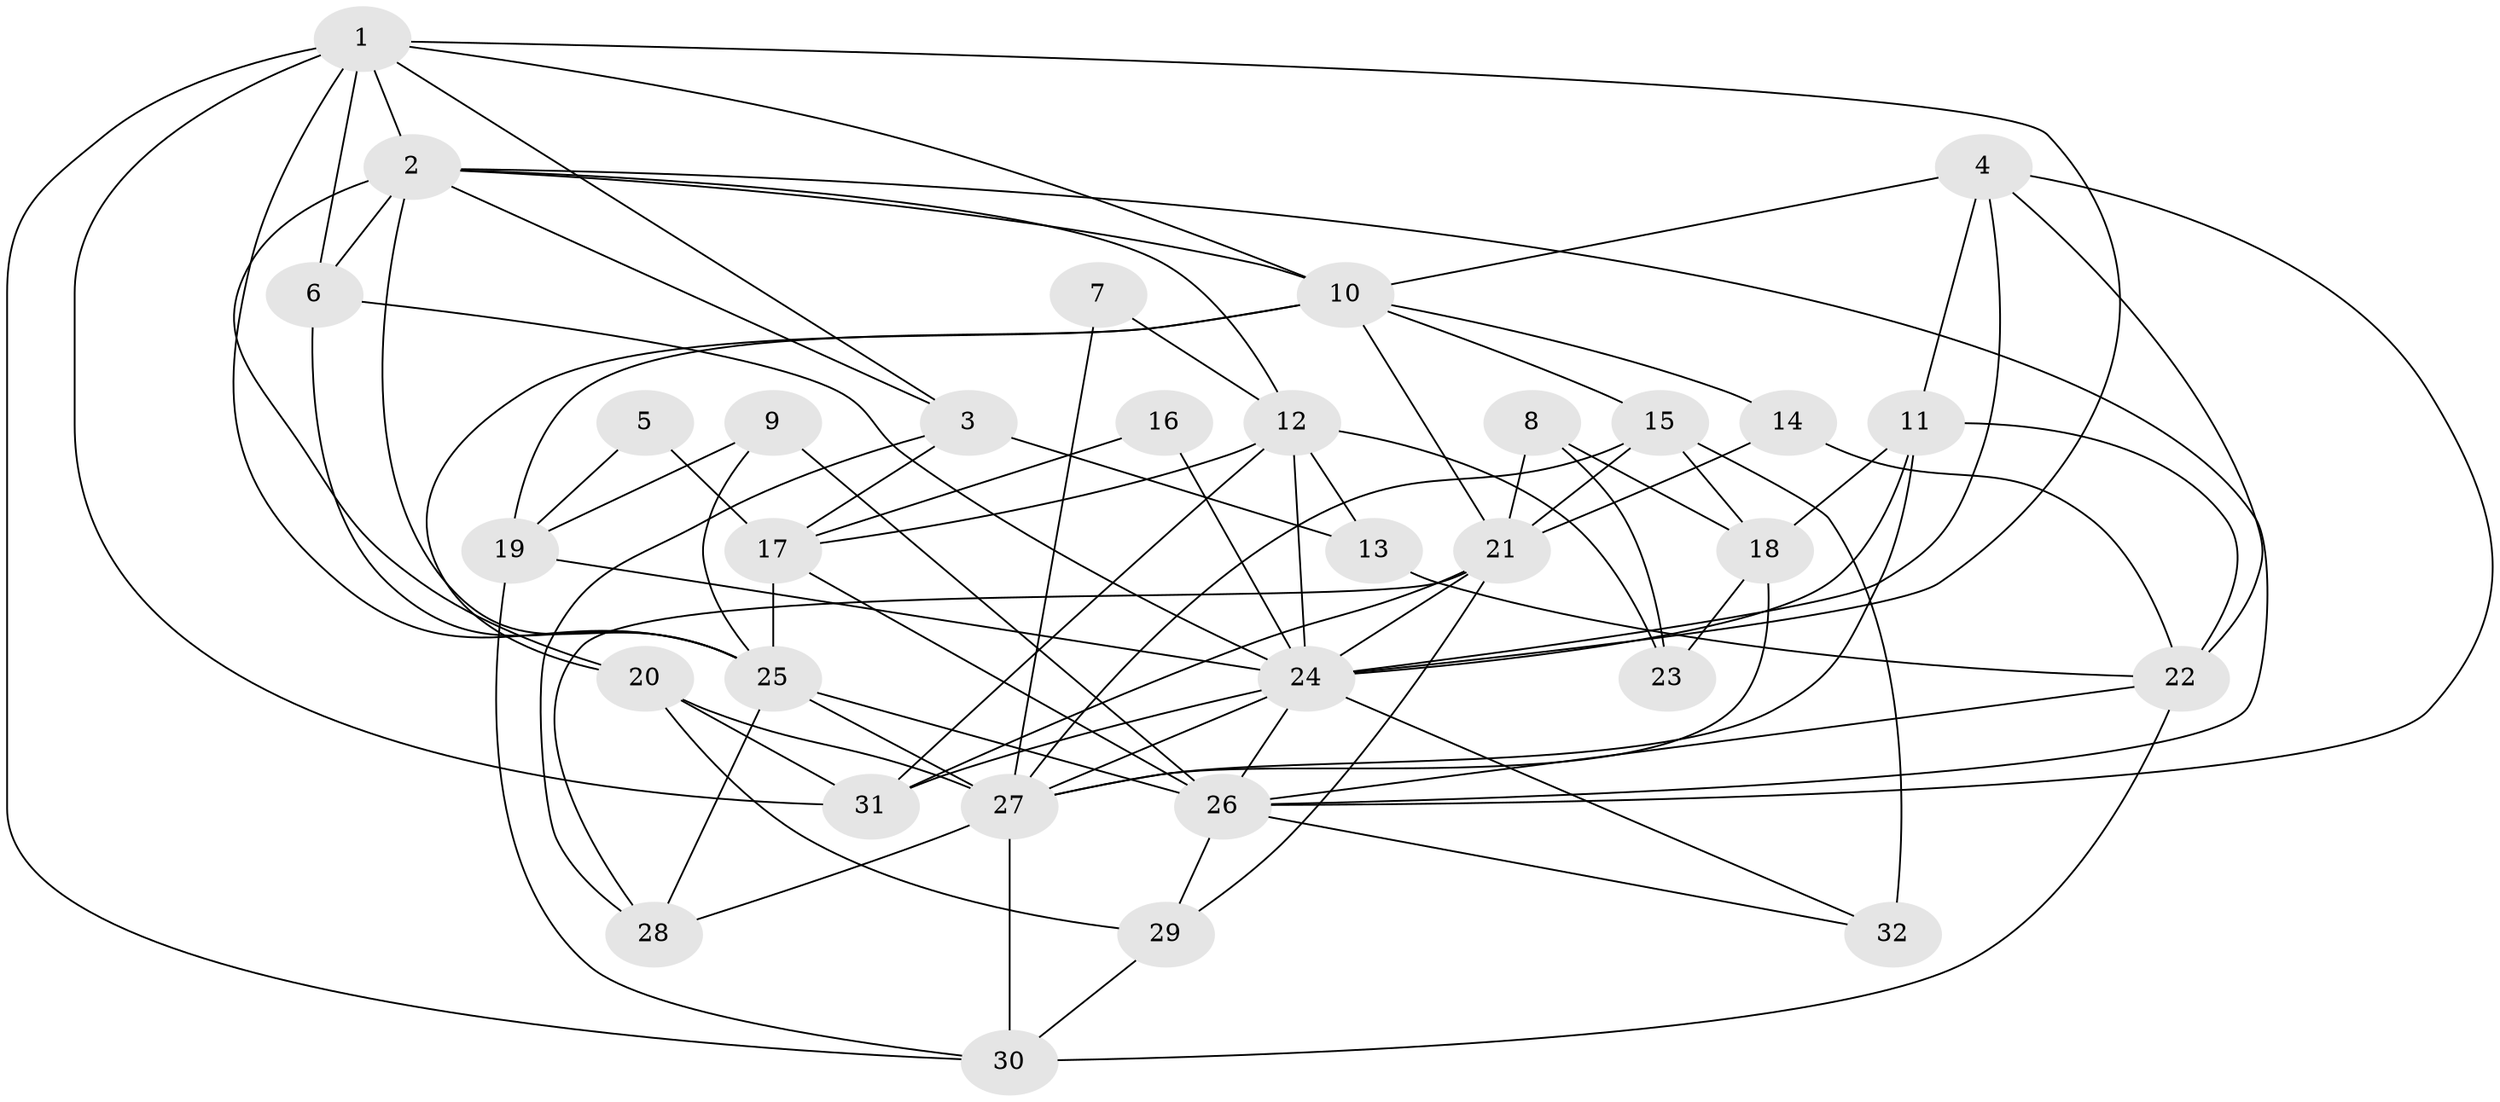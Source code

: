 // original degree distribution, {4: 0.2698412698412698, 3: 0.31746031746031744, 7: 0.06349206349206349, 2: 0.1111111111111111, 5: 0.12698412698412698, 6: 0.1111111111111111}
// Generated by graph-tools (version 1.1) at 2025/26/03/09/25 03:26:12]
// undirected, 32 vertices, 85 edges
graph export_dot {
graph [start="1"]
  node [color=gray90,style=filled];
  1;
  2;
  3;
  4;
  5;
  6;
  7;
  8;
  9;
  10;
  11;
  12;
  13;
  14;
  15;
  16;
  17;
  18;
  19;
  20;
  21;
  22;
  23;
  24;
  25;
  26;
  27;
  28;
  29;
  30;
  31;
  32;
  1 -- 2 [weight=1.0];
  1 -- 3 [weight=1.0];
  1 -- 6 [weight=1.0];
  1 -- 10 [weight=1.0];
  1 -- 24 [weight=1.0];
  1 -- 25 [weight=1.0];
  1 -- 30 [weight=1.0];
  1 -- 31 [weight=1.0];
  2 -- 3 [weight=1.0];
  2 -- 6 [weight=1.0];
  2 -- 10 [weight=1.0];
  2 -- 12 [weight=1.0];
  2 -- 20 [weight=1.0];
  2 -- 25 [weight=2.0];
  2 -- 26 [weight=1.0];
  3 -- 13 [weight=1.0];
  3 -- 17 [weight=1.0];
  3 -- 28 [weight=1.0];
  4 -- 10 [weight=1.0];
  4 -- 11 [weight=2.0];
  4 -- 22 [weight=1.0];
  4 -- 24 [weight=1.0];
  4 -- 26 [weight=1.0];
  5 -- 17 [weight=1.0];
  5 -- 19 [weight=1.0];
  6 -- 24 [weight=1.0];
  6 -- 25 [weight=1.0];
  7 -- 12 [weight=1.0];
  7 -- 27 [weight=1.0];
  8 -- 18 [weight=1.0];
  8 -- 21 [weight=1.0];
  8 -- 23 [weight=1.0];
  9 -- 19 [weight=1.0];
  9 -- 25 [weight=1.0];
  9 -- 26 [weight=1.0];
  10 -- 14 [weight=1.0];
  10 -- 15 [weight=1.0];
  10 -- 19 [weight=1.0];
  10 -- 20 [weight=1.0];
  10 -- 21 [weight=1.0];
  11 -- 18 [weight=1.0];
  11 -- 22 [weight=1.0];
  11 -- 24 [weight=2.0];
  11 -- 27 [weight=1.0];
  12 -- 13 [weight=1.0];
  12 -- 17 [weight=1.0];
  12 -- 23 [weight=1.0];
  12 -- 24 [weight=1.0];
  12 -- 31 [weight=1.0];
  13 -- 22 [weight=1.0];
  14 -- 21 [weight=1.0];
  14 -- 22 [weight=1.0];
  15 -- 18 [weight=2.0];
  15 -- 21 [weight=1.0];
  15 -- 27 [weight=1.0];
  15 -- 32 [weight=2.0];
  16 -- 17 [weight=1.0];
  16 -- 24 [weight=1.0];
  17 -- 25 [weight=2.0];
  17 -- 26 [weight=1.0];
  18 -- 23 [weight=1.0];
  18 -- 27 [weight=1.0];
  19 -- 24 [weight=1.0];
  19 -- 30 [weight=1.0];
  20 -- 27 [weight=1.0];
  20 -- 29 [weight=1.0];
  20 -- 31 [weight=1.0];
  21 -- 24 [weight=1.0];
  21 -- 28 [weight=1.0];
  21 -- 29 [weight=1.0];
  21 -- 31 [weight=1.0];
  22 -- 26 [weight=1.0];
  22 -- 30 [weight=1.0];
  24 -- 26 [weight=2.0];
  24 -- 27 [weight=1.0];
  24 -- 31 [weight=1.0];
  24 -- 32 [weight=1.0];
  25 -- 26 [weight=3.0];
  25 -- 27 [weight=1.0];
  25 -- 28 [weight=1.0];
  26 -- 29 [weight=1.0];
  26 -- 32 [weight=1.0];
  27 -- 28 [weight=1.0];
  27 -- 30 [weight=1.0];
  29 -- 30 [weight=1.0];
}
